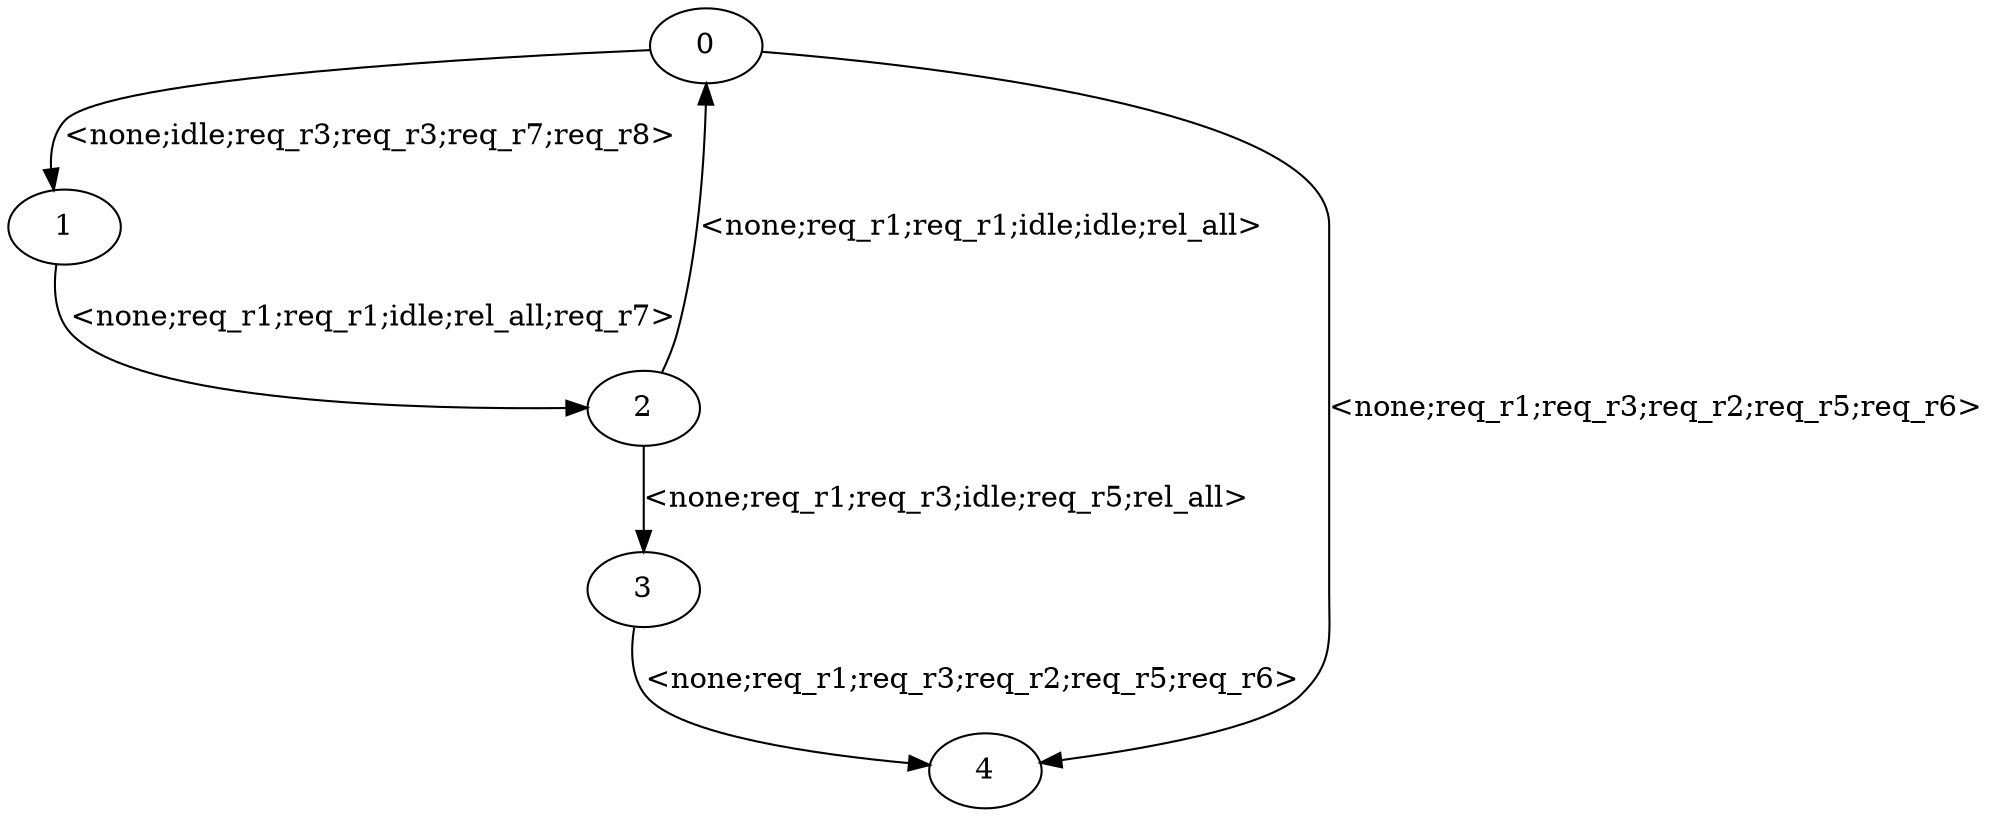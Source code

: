 digraph statespace {
 0 [label="0",shape=ellipse]
 1 [label="1",shape=ellipse]
 2 [label="2",shape=ellipse]
 3 [label="3",shape=ellipse]
 4 [label="4",shape=ellipse]
    0 -> 4[label="<none;req_r1;req_r3;req_r2;req_r5;req_r6>"]
    0 -> 1[label="<none;idle;req_r3;req_r3;req_r7;req_r8>"]
    1 -> 2[label="<none;req_r1;req_r1;idle;rel_all;req_r7>"]
    2 -> 3[label="<none;req_r1;req_r3;idle;req_r5;rel_all>"]
    2 -> 0[label="<none;req_r1;req_r1;idle;idle;rel_all>"]
    3 -> 4[label="<none;req_r1;req_r3;req_r2;req_r5;req_r6>"]
}